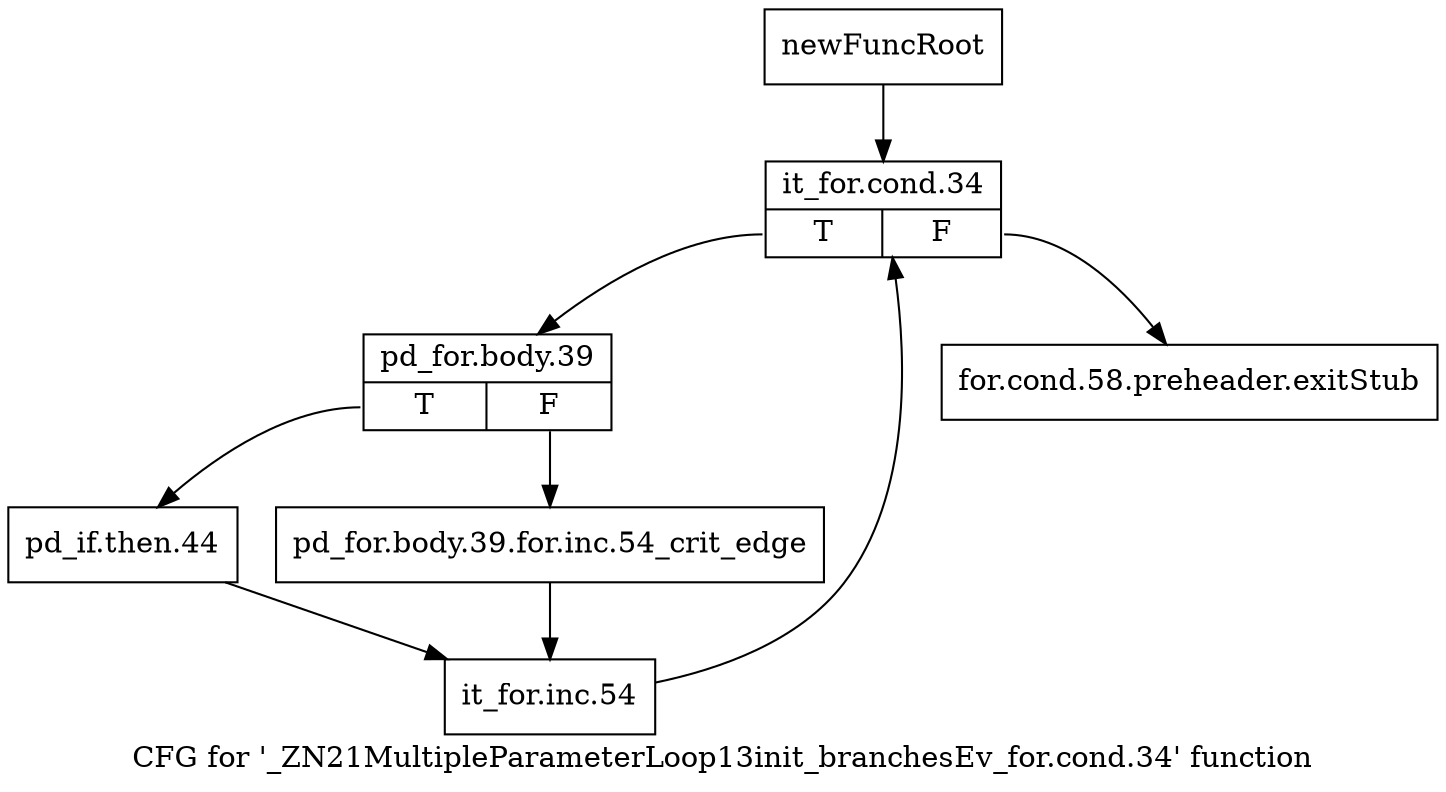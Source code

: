 digraph "CFG for '_ZN21MultipleParameterLoop13init_branchesEv_for.cond.34' function" {
	label="CFG for '_ZN21MultipleParameterLoop13init_branchesEv_for.cond.34' function";

	Node0x9429400 [shape=record,label="{newFuncRoot}"];
	Node0x9429400 -> Node0x95d2e00;
	Node0x95d2db0 [shape=record,label="{for.cond.58.preheader.exitStub}"];
	Node0x95d2e00 [shape=record,label="{it_for.cond.34|{<s0>T|<s1>F}}"];
	Node0x95d2e00:s0 -> Node0x95d2e50;
	Node0x95d2e00:s1 -> Node0x95d2db0;
	Node0x95d2e50 [shape=record,label="{pd_for.body.39|{<s0>T|<s1>F}}"];
	Node0x95d2e50:s0 -> Node0x95d2ef0;
	Node0x95d2e50:s1 -> Node0x95d2ea0;
	Node0x95d2ea0 [shape=record,label="{pd_for.body.39.for.inc.54_crit_edge}"];
	Node0x95d2ea0 -> Node0x95d2f40;
	Node0x95d2ef0 [shape=record,label="{pd_if.then.44}"];
	Node0x95d2ef0 -> Node0x95d2f40;
	Node0x95d2f40 [shape=record,label="{it_for.inc.54}"];
	Node0x95d2f40 -> Node0x95d2e00;
}
